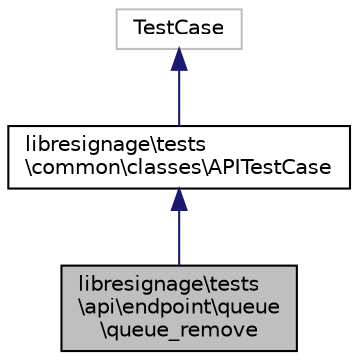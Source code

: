 digraph "libresignage\tests\api\endpoint\queue\queue_remove"
{
  edge [fontname="Helvetica",fontsize="10",labelfontname="Helvetica",labelfontsize="10"];
  node [fontname="Helvetica",fontsize="10",shape=record];
  Node0 [label="libresignage\\tests\l\\api\\endpoint\\queue\l\\queue_remove",height=0.2,width=0.4,color="black", fillcolor="grey75", style="filled", fontcolor="black"];
  Node1 -> Node0 [dir="back",color="midnightblue",fontsize="10",style="solid",fontname="Helvetica"];
  Node1 [label="libresignage\\tests\l\\common\\classes\\APITestCase",height=0.2,width=0.4,color="black", fillcolor="white", style="filled",URL="$classlibresignage_1_1tests_1_1common_1_1classes_1_1APITestCase.html"];
  Node2 -> Node1 [dir="back",color="midnightblue",fontsize="10",style="solid",fontname="Helvetica"];
  Node2 [label="TestCase",height=0.2,width=0.4,color="grey75", fillcolor="white", style="filled"];
}
